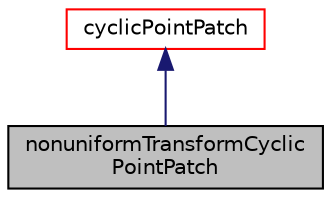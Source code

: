 digraph "nonuniformTransformCyclicPointPatch"
{
  bgcolor="transparent";
  edge [fontname="Helvetica",fontsize="10",labelfontname="Helvetica",labelfontsize="10"];
  node [fontname="Helvetica",fontsize="10",shape=record];
  Node6 [label="nonuniformTransformCyclic\lPointPatch",height=0.2,width=0.4,color="black", fillcolor="grey75", style="filled", fontcolor="black"];
  Node7 -> Node6 [dir="back",color="midnightblue",fontsize="10",style="solid",fontname="Helvetica"];
  Node7 [label="cyclicPointPatch",height=0.2,width=0.4,color="red",URL="$a28429.html",tooltip="Cyclic patch for post-processing. "];
}
